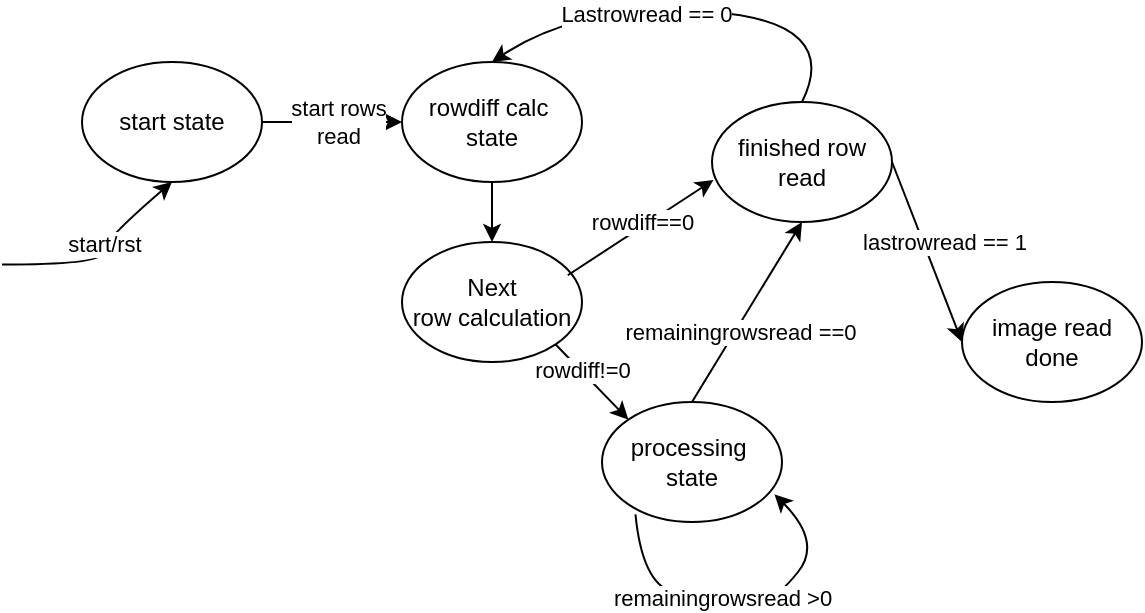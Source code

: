 <mxfile version="24.5.4" type="device">
  <diagram name="Page-1" id="0EZVH8jCmIeQsePKAo31">
    <mxGraphModel dx="983" dy="523" grid="1" gridSize="10" guides="1" tooltips="1" connect="1" arrows="1" fold="1" page="1" pageScale="1" pageWidth="850" pageHeight="1100" math="0" shadow="0">
      <root>
        <mxCell id="0" />
        <mxCell id="1" parent="0" />
        <mxCell id="B7gYz0UqtBhULutnpche-1" value="start state" style="ellipse;whiteSpace=wrap;html=1;" vertex="1" parent="1">
          <mxGeometry x="110" y="170" width="90" height="60" as="geometry" />
        </mxCell>
        <mxCell id="B7gYz0UqtBhULutnpche-2" value="" style="curved=1;endArrow=classic;html=1;rounded=0;entryX=0.5;entryY=1;entryDx=0;entryDy=0;" edge="1" parent="1" target="B7gYz0UqtBhULutnpche-1">
          <mxGeometry width="50" height="50" relative="1" as="geometry">
            <mxPoint x="70" y="271.27" as="sourcePoint" />
            <mxPoint x="143.265" y="320.001" as="targetPoint" />
            <Array as="points">
              <mxPoint x="120" y="271.27" />
              <mxPoint x="120" y="260" />
            </Array>
          </mxGeometry>
        </mxCell>
        <mxCell id="B7gYz0UqtBhULutnpche-3" value="start/rst" style="edgeLabel;html=1;align=center;verticalAlign=middle;resizable=0;points=[];" vertex="1" connectable="0" parent="B7gYz0UqtBhULutnpche-2">
          <mxGeometry x="-0.582" y="-6" relative="1" as="geometry">
            <mxPoint x="28" y="-17" as="offset" />
          </mxGeometry>
        </mxCell>
        <mxCell id="B7gYz0UqtBhULutnpche-5" value="" style="endArrow=classic;html=1;rounded=0;exitX=1;exitY=0.5;exitDx=0;exitDy=0;entryX=0;entryY=0.5;entryDx=0;entryDy=0;" edge="1" parent="1" source="B7gYz0UqtBhULutnpche-1" target="B7gYz0UqtBhULutnpche-6">
          <mxGeometry width="50" height="50" relative="1" as="geometry">
            <mxPoint x="270" y="150" as="sourcePoint" />
            <mxPoint x="320" y="100" as="targetPoint" />
          </mxGeometry>
        </mxCell>
        <mxCell id="B7gYz0UqtBhULutnpche-7" value="start rows &lt;br&gt;read" style="edgeLabel;html=1;align=center;verticalAlign=middle;resizable=0;points=[];" vertex="1" connectable="0" parent="B7gYz0UqtBhULutnpche-5">
          <mxGeometry x="-0.475" y="1" relative="1" as="geometry">
            <mxPoint x="19" y="1" as="offset" />
          </mxGeometry>
        </mxCell>
        <mxCell id="B7gYz0UqtBhULutnpche-6" value="rowdiff calc&amp;nbsp;&lt;div&gt;state&lt;/div&gt;" style="ellipse;whiteSpace=wrap;html=1;" vertex="1" parent="1">
          <mxGeometry x="270" y="170" width="90" height="60" as="geometry" />
        </mxCell>
        <mxCell id="B7gYz0UqtBhULutnpche-8" value="Next&lt;div&gt;row calculation&lt;/div&gt;" style="ellipse;whiteSpace=wrap;html=1;" vertex="1" parent="1">
          <mxGeometry x="270" y="260" width="90" height="60" as="geometry" />
        </mxCell>
        <mxCell id="B7gYz0UqtBhULutnpche-9" value="" style="endArrow=classic;html=1;rounded=0;exitX=0.5;exitY=1;exitDx=0;exitDy=0;" edge="1" parent="1" source="B7gYz0UqtBhULutnpche-6" target="B7gYz0UqtBhULutnpche-8">
          <mxGeometry width="50" height="50" relative="1" as="geometry">
            <mxPoint x="410" y="310" as="sourcePoint" />
            <mxPoint x="460" y="260" as="targetPoint" />
          </mxGeometry>
        </mxCell>
        <mxCell id="B7gYz0UqtBhULutnpche-12" value="finished row read" style="ellipse;whiteSpace=wrap;html=1;" vertex="1" parent="1">
          <mxGeometry x="425" y="190" width="90" height="60" as="geometry" />
        </mxCell>
        <mxCell id="B7gYz0UqtBhULutnpche-13" value="" style="endArrow=classic;html=1;rounded=0;exitX=0.921;exitY=0.277;exitDx=0;exitDy=0;exitPerimeter=0;entryX=0.008;entryY=0.65;entryDx=0;entryDy=0;entryPerimeter=0;" edge="1" parent="1" source="B7gYz0UqtBhULutnpche-8" target="B7gYz0UqtBhULutnpche-12">
          <mxGeometry width="50" height="50" relative="1" as="geometry">
            <mxPoint x="400" y="320" as="sourcePoint" />
            <mxPoint x="450" y="270" as="targetPoint" />
          </mxGeometry>
        </mxCell>
        <mxCell id="B7gYz0UqtBhULutnpche-14" value="rowdiff==0" style="edgeLabel;html=1;align=center;verticalAlign=middle;resizable=0;points=[];" vertex="1" connectable="0" parent="B7gYz0UqtBhULutnpche-13">
          <mxGeometry x="0.157" relative="1" as="geometry">
            <mxPoint x="-5" y="1" as="offset" />
          </mxGeometry>
        </mxCell>
        <mxCell id="B7gYz0UqtBhULutnpche-15" value="processing&amp;nbsp;&lt;div&gt;state&lt;/div&gt;" style="ellipse;whiteSpace=wrap;html=1;" vertex="1" parent="1">
          <mxGeometry x="370" y="340" width="90" height="60" as="geometry" />
        </mxCell>
        <mxCell id="B7gYz0UqtBhULutnpche-16" value="" style="endArrow=classic;html=1;rounded=0;exitX=1;exitY=1;exitDx=0;exitDy=0;entryX=0;entryY=0;entryDx=0;entryDy=0;" edge="1" parent="1" source="B7gYz0UqtBhULutnpche-8" target="B7gYz0UqtBhULutnpche-15">
          <mxGeometry width="50" height="50" relative="1" as="geometry">
            <mxPoint x="360" y="360" as="sourcePoint" />
            <mxPoint x="410" y="310" as="targetPoint" />
          </mxGeometry>
        </mxCell>
        <mxCell id="B7gYz0UqtBhULutnpche-17" value="rowdiff!=0" style="edgeLabel;html=1;align=center;verticalAlign=middle;resizable=0;points=[];" vertex="1" connectable="0" parent="B7gYz0UqtBhULutnpche-16">
          <mxGeometry x="-0.354" y="-1" relative="1" as="geometry">
            <mxPoint x="2" as="offset" />
          </mxGeometry>
        </mxCell>
        <mxCell id="B7gYz0UqtBhULutnpche-19" value="" style="curved=1;endArrow=classic;html=1;rounded=0;exitX=0.186;exitY=0.936;exitDx=0;exitDy=0;exitPerimeter=0;entryX=0.958;entryY=0.769;entryDx=0;entryDy=0;entryPerimeter=0;" edge="1" parent="1" source="B7gYz0UqtBhULutnpche-15" target="B7gYz0UqtBhULutnpche-15">
          <mxGeometry width="50" height="50" relative="1" as="geometry">
            <mxPoint x="440" y="480" as="sourcePoint" />
            <mxPoint x="490" y="430" as="targetPoint" />
            <Array as="points">
              <mxPoint x="390" y="430" />
              <mxPoint x="420" y="440" />
              <mxPoint x="440" y="440" />
              <mxPoint x="456" y="440" />
              <mxPoint x="480" y="410" />
            </Array>
          </mxGeometry>
        </mxCell>
        <mxCell id="B7gYz0UqtBhULutnpche-20" value="remainingrowsread &amp;gt;0" style="edgeLabel;html=1;align=center;verticalAlign=middle;resizable=0;points=[];" vertex="1" connectable="0" parent="B7gYz0UqtBhULutnpche-19">
          <mxGeometry x="-0.31" y="1" relative="1" as="geometry">
            <mxPoint x="15" as="offset" />
          </mxGeometry>
        </mxCell>
        <mxCell id="B7gYz0UqtBhULutnpche-21" value="" style="endArrow=classic;html=1;rounded=0;exitX=0.5;exitY=0;exitDx=0;exitDy=0;entryX=0.5;entryY=1;entryDx=0;entryDy=0;" edge="1" parent="1" source="B7gYz0UqtBhULutnpche-15" target="B7gYz0UqtBhULutnpche-12">
          <mxGeometry width="50" height="50" relative="1" as="geometry">
            <mxPoint x="450" y="330" as="sourcePoint" />
            <mxPoint x="500" y="280" as="targetPoint" />
          </mxGeometry>
        </mxCell>
        <mxCell id="B7gYz0UqtBhULutnpche-22" value="remainingrowsread ==0" style="edgeLabel;html=1;align=center;verticalAlign=middle;resizable=0;points=[];" vertex="1" connectable="0" parent="B7gYz0UqtBhULutnpche-21">
          <mxGeometry x="-0.183" y="-2" relative="1" as="geometry">
            <mxPoint as="offset" />
          </mxGeometry>
        </mxCell>
        <mxCell id="B7gYz0UqtBhULutnpche-24" value="" style="curved=1;endArrow=classic;html=1;rounded=0;exitX=0.5;exitY=0;exitDx=0;exitDy=0;entryX=0.5;entryY=0;entryDx=0;entryDy=0;" edge="1" parent="1" source="B7gYz0UqtBhULutnpche-12" target="B7gYz0UqtBhULutnpche-6">
          <mxGeometry width="50" height="50" relative="1" as="geometry">
            <mxPoint x="440" y="150" as="sourcePoint" />
            <mxPoint x="490" y="100" as="targetPoint" />
            <Array as="points">
              <mxPoint x="490" y="150" />
              <mxPoint x="360" y="140" />
            </Array>
          </mxGeometry>
        </mxCell>
        <mxCell id="B7gYz0UqtBhULutnpche-25" value="Lastrowread == 0" style="edgeLabel;html=1;align=center;verticalAlign=middle;resizable=0;points=[];" vertex="1" connectable="0" parent="B7gYz0UqtBhULutnpche-24">
          <mxGeometry x="0.251" y="3" relative="1" as="geometry">
            <mxPoint as="offset" />
          </mxGeometry>
        </mxCell>
        <mxCell id="B7gYz0UqtBhULutnpche-26" value="image read done" style="ellipse;whiteSpace=wrap;html=1;" vertex="1" parent="1">
          <mxGeometry x="550" y="280" width="90" height="60" as="geometry" />
        </mxCell>
        <mxCell id="B7gYz0UqtBhULutnpche-27" value="" style="endArrow=classic;html=1;rounded=0;exitX=1;exitY=0.5;exitDx=0;exitDy=0;entryX=0;entryY=0.5;entryDx=0;entryDy=0;" edge="1" parent="1" source="B7gYz0UqtBhULutnpche-12" target="B7gYz0UqtBhULutnpche-26">
          <mxGeometry width="50" height="50" relative="1" as="geometry">
            <mxPoint x="530" y="300" as="sourcePoint" />
            <mxPoint x="580" y="250" as="targetPoint" />
          </mxGeometry>
        </mxCell>
        <mxCell id="B7gYz0UqtBhULutnpche-28" value="lastrowread == 1" style="edgeLabel;html=1;align=center;verticalAlign=middle;resizable=0;points=[];" vertex="1" connectable="0" parent="B7gYz0UqtBhULutnpche-27">
          <mxGeometry x="-0.411" y="1" relative="1" as="geometry">
            <mxPoint x="14" y="14" as="offset" />
          </mxGeometry>
        </mxCell>
      </root>
    </mxGraphModel>
  </diagram>
</mxfile>

